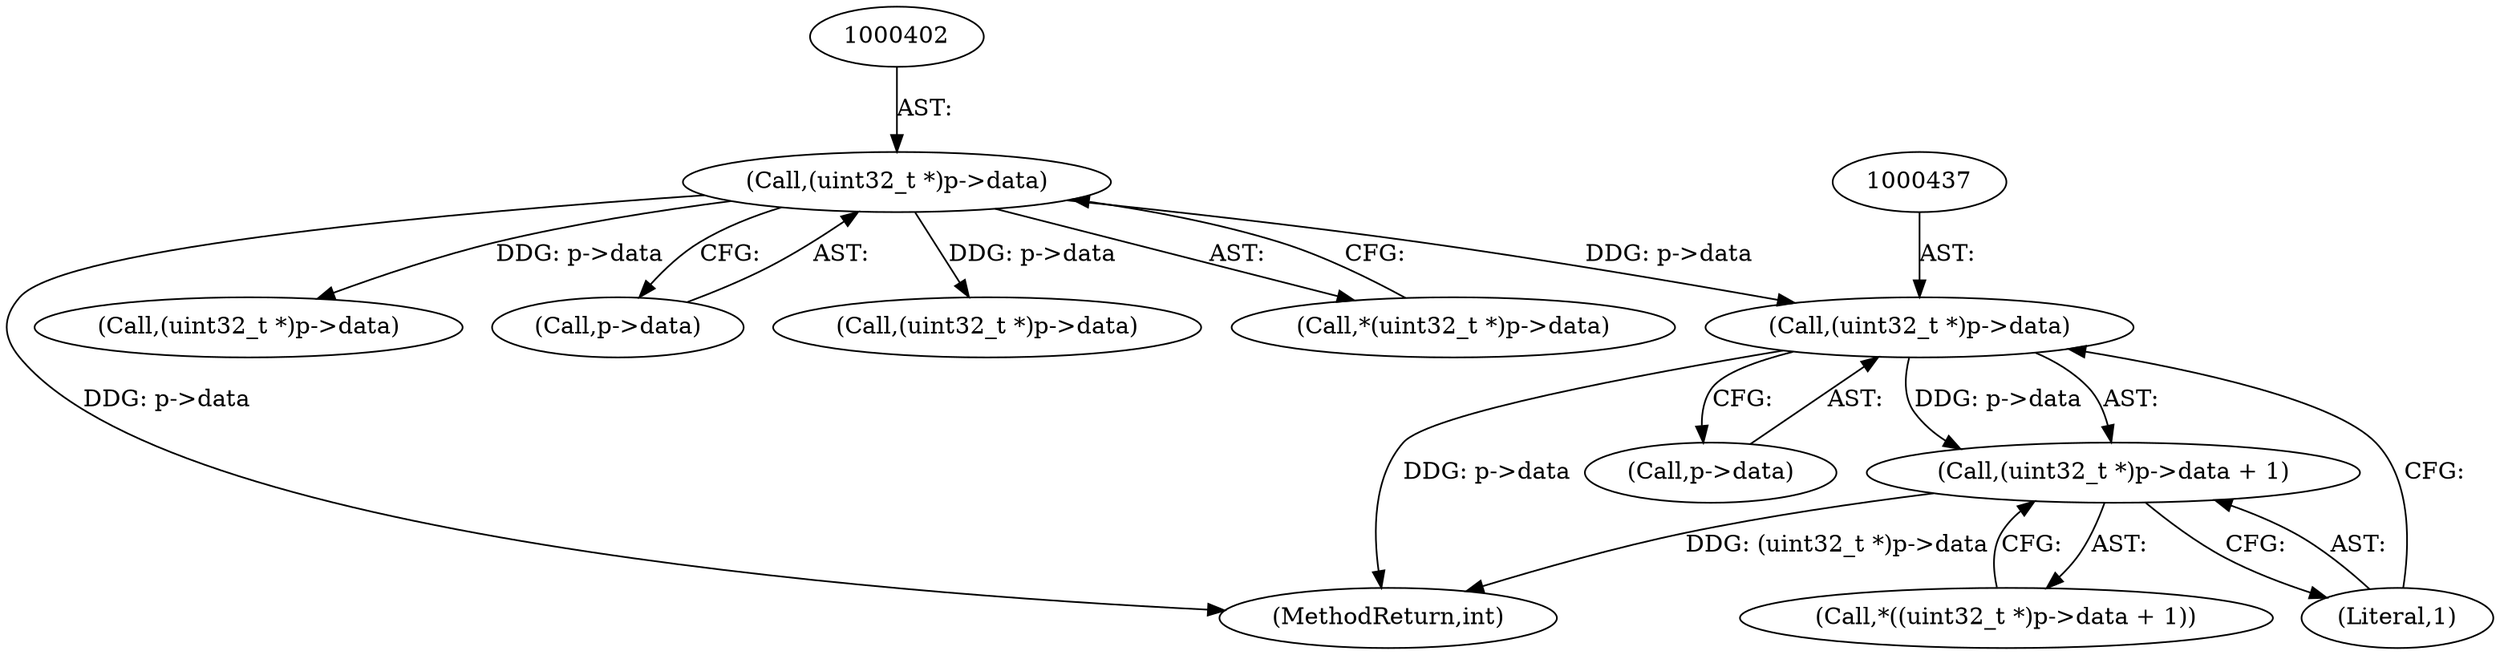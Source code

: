digraph "0_Android_aeea52da00d210587fb3ed895de3d5f2e0264c88_11@pointer" {
"1000436" [label="(Call,(uint32_t *)p->data)"];
"1000401" [label="(Call,(uint32_t *)p->data)"];
"1000435" [label="(Call,(uint32_t *)p->data + 1)"];
"1000441" [label="(Literal,1)"];
"1001028" [label="(MethodReturn,int)"];
"1000436" [label="(Call,(uint32_t *)p->data)"];
"1000461" [label="(Call,(uint32_t *)p->data)"];
"1000401" [label="(Call,(uint32_t *)p->data)"];
"1000434" [label="(Call,*((uint32_t *)p->data + 1))"];
"1000403" [label="(Call,p->data)"];
"1000411" [label="(Call,(uint32_t *)p->data)"];
"1000435" [label="(Call,(uint32_t *)p->data + 1)"];
"1000400" [label="(Call,*(uint32_t *)p->data)"];
"1000438" [label="(Call,p->data)"];
"1000436" -> "1000435"  [label="AST: "];
"1000436" -> "1000438"  [label="CFG: "];
"1000437" -> "1000436"  [label="AST: "];
"1000438" -> "1000436"  [label="AST: "];
"1000441" -> "1000436"  [label="CFG: "];
"1000436" -> "1001028"  [label="DDG: p->data"];
"1000436" -> "1000435"  [label="DDG: p->data"];
"1000401" -> "1000436"  [label="DDG: p->data"];
"1000401" -> "1000400"  [label="AST: "];
"1000401" -> "1000403"  [label="CFG: "];
"1000402" -> "1000401"  [label="AST: "];
"1000403" -> "1000401"  [label="AST: "];
"1000400" -> "1000401"  [label="CFG: "];
"1000401" -> "1001028"  [label="DDG: p->data"];
"1000401" -> "1000411"  [label="DDG: p->data"];
"1000401" -> "1000461"  [label="DDG: p->data"];
"1000435" -> "1000434"  [label="AST: "];
"1000435" -> "1000441"  [label="CFG: "];
"1000441" -> "1000435"  [label="AST: "];
"1000434" -> "1000435"  [label="CFG: "];
"1000435" -> "1001028"  [label="DDG: (uint32_t *)p->data"];
}
